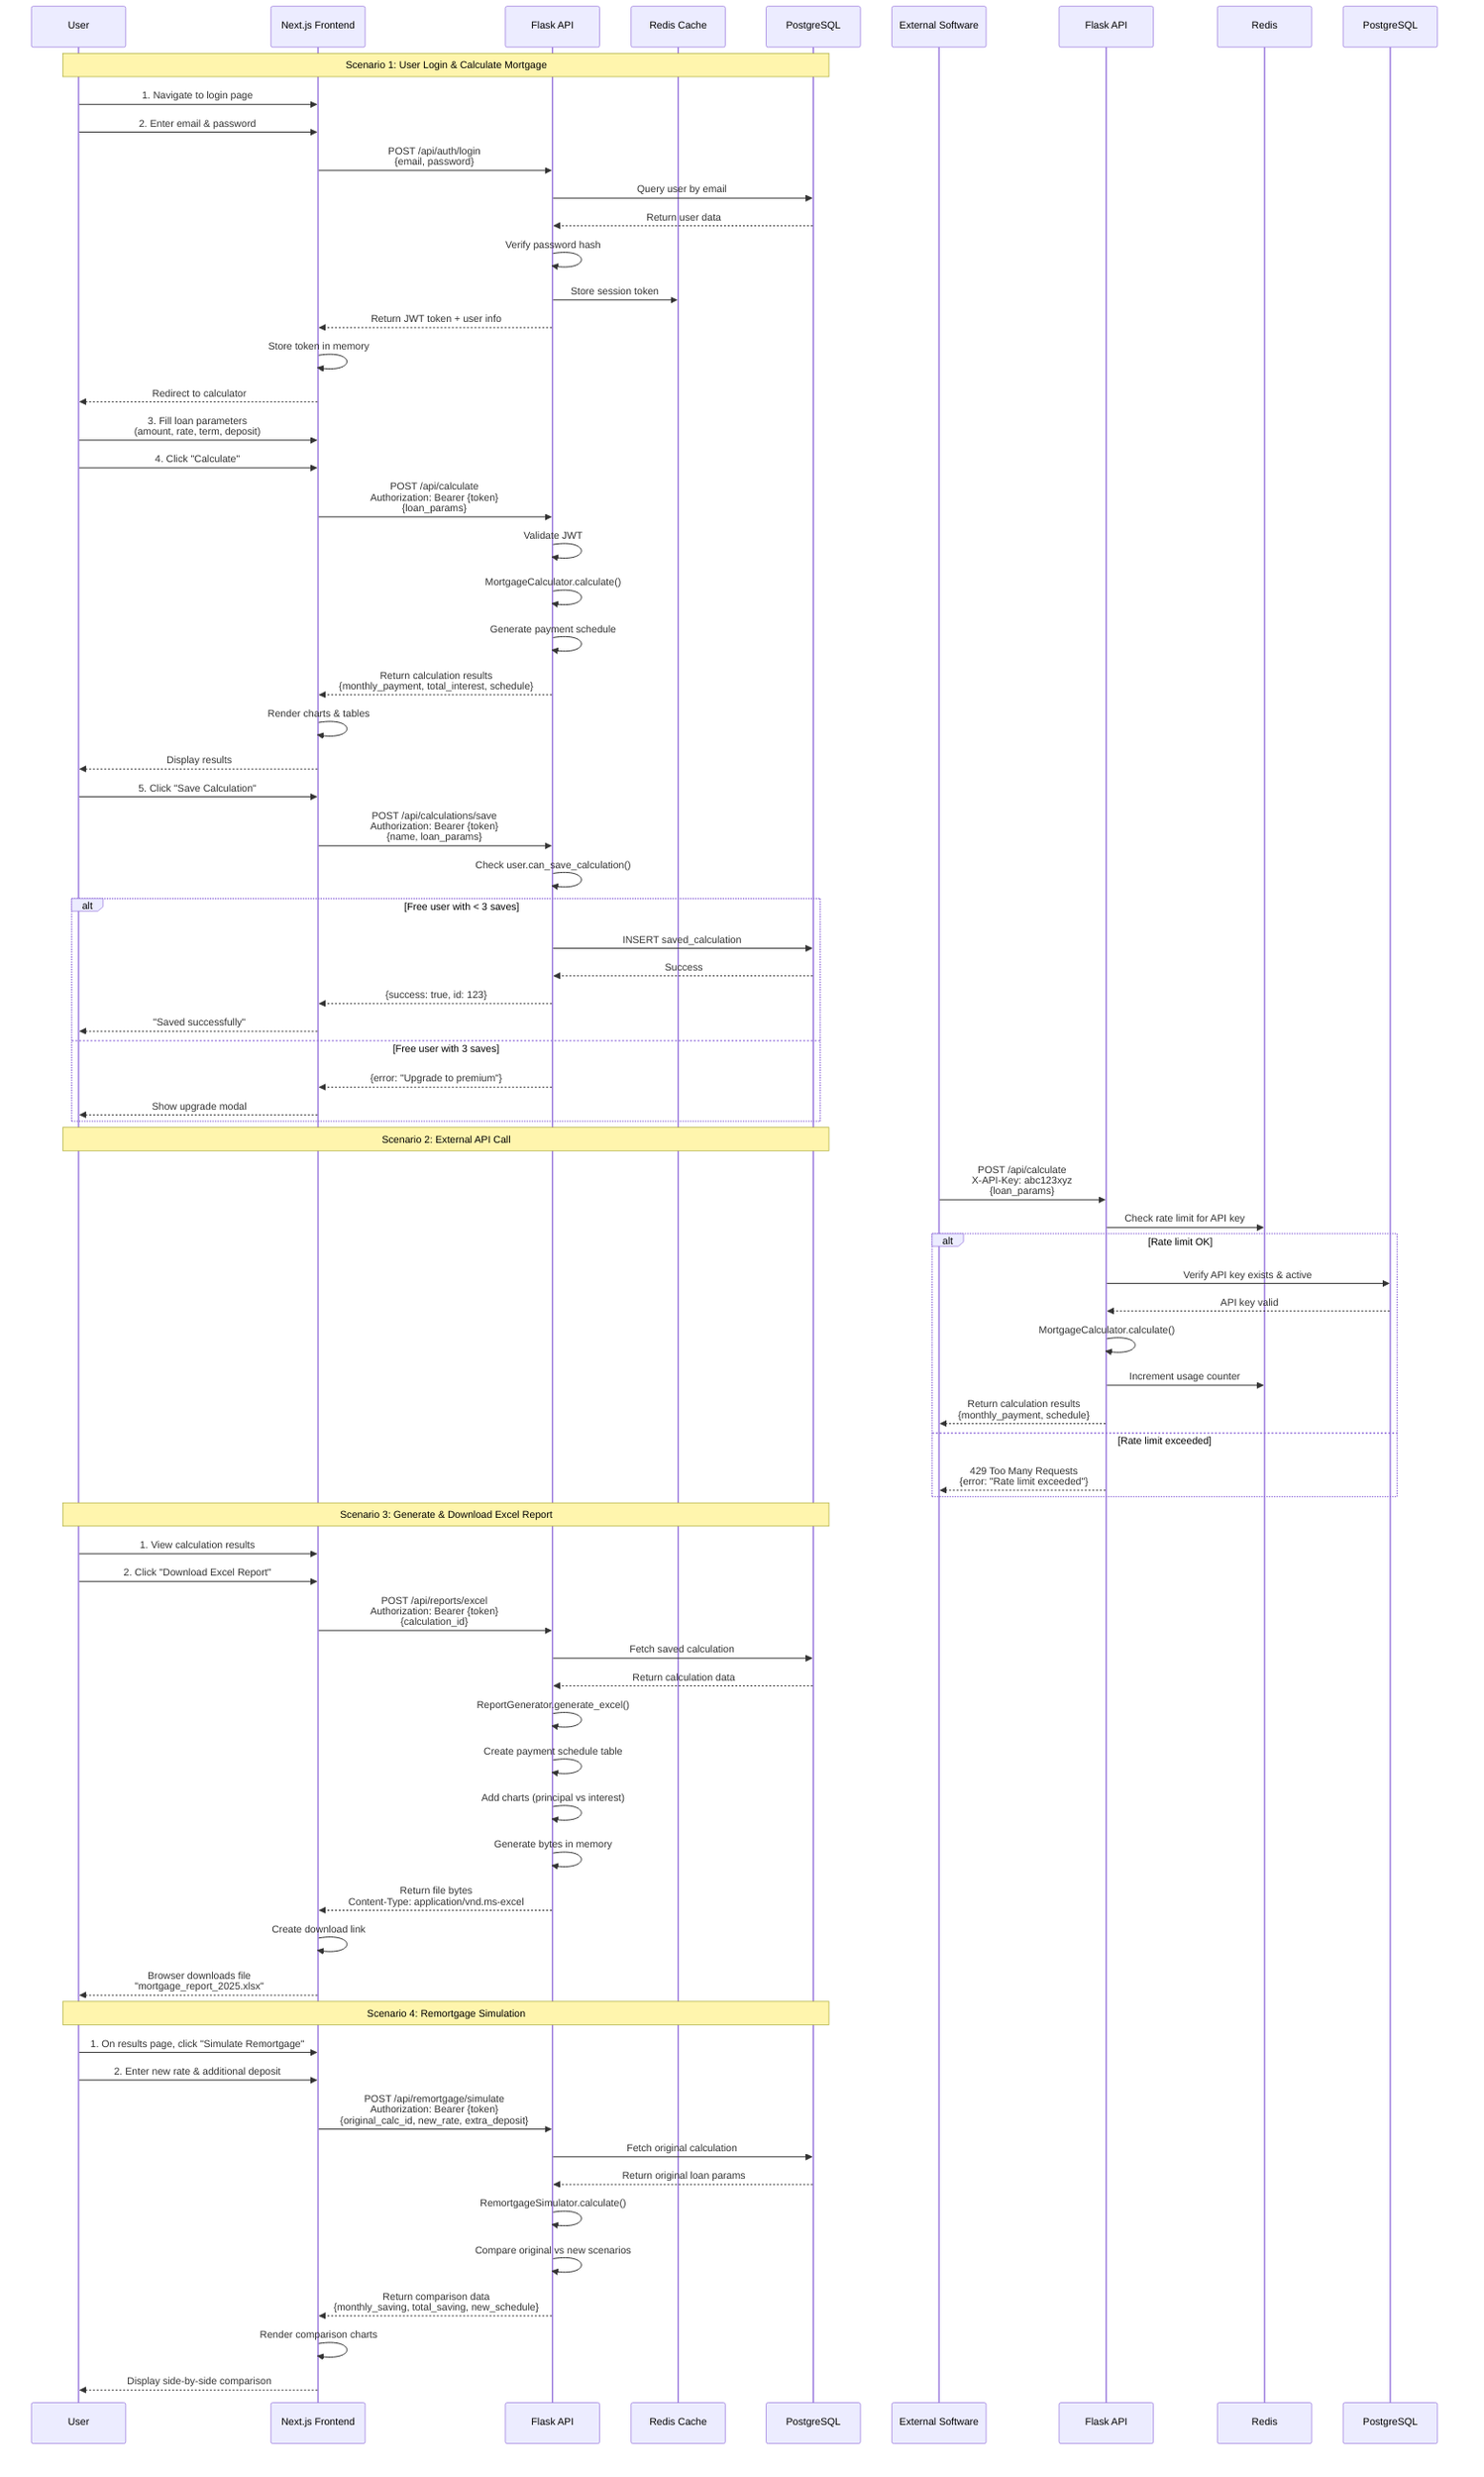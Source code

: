 sequenceDiagram
    %% Scenario 1: User Login and Calculate
    participant U as User
    participant F as Next.js Frontend
    participant A as Flask API
    participant R as Redis Cache
    participant DB as PostgreSQL

    Note over U,DB: Scenario 1: User Login & Calculate Mortgage

    U->>F: 1. Navigate to login page
    U->>F: 2. Enter email & password
    F->>A: POST /api/auth/login<br/>{email, password}
    A->>DB: Query user by email
    DB-->>A: Return user data
    A->>A: Verify password hash
    A->>R: Store session token
    A-->>F: Return JWT token + user info
    F->>F: Store token in memory
    F-->>U: Redirect to calculator

    U->>F: 3. Fill loan parameters<br/>(amount, rate, term, deposit)
    U->>F: 4. Click "Calculate"
    F->>A: POST /api/calculate<br/>Authorization: Bearer {token}<br/>{loan_params}
    A->>A: Validate JWT
    A->>A: MortgageCalculator.calculate()
    A->>A: Generate payment schedule
    A-->>F: Return calculation results<br/>{monthly_payment, total_interest, schedule}
    F->>F: Render charts & tables
    F-->>U: Display results

    U->>F: 5. Click "Save Calculation"
    F->>A: POST /api/calculations/save<br/>Authorization: Bearer {token}<br/>{name, loan_params}
    A->>A: Check user.can_save_calculation()
    alt Free user with < 3 saves
        A->>DB: INSERT saved_calculation
        DB-->>A: Success
        A-->>F: {success: true, id: 123}
        F-->>U: "Saved successfully"
    else Free user with 3 saves
        A-->>F: {error: "Upgrade to premium"}
        F-->>U: Show upgrade modal
    end

    Note over U,DB: Scenario 2: External API Call

    participant API as External Software
    participant A2 as Flask API
    participant R2 as Redis
    participant DB2 as PostgreSQL

    API->>A2: POST /api/calculate<br/>X-API-Key: abc123xyz<br/>{loan_params}
    A2->>R2: Check rate limit for API key
    alt Rate limit OK
        A2->>DB2: Verify API key exists & active
        DB2-->>A2: API key valid
        A2->>A2: MortgageCalculator.calculate()
        A2->>R2: Increment usage counter
        A2-->>API: Return calculation results<br/>{monthly_payment, schedule}
    else Rate limit exceeded
        A2-->>API: 429 Too Many Requests<br/>{error: "Rate limit exceeded"}
    end

    Note over U,DB: Scenario 3: Generate & Download Excel Report

    U->>F: 1. View calculation results
    U->>F: 2. Click "Download Excel Report"
    F->>A: POST /api/reports/excel<br/>Authorization: Bearer {token}<br/>{calculation_id}
    A->>DB: Fetch saved calculation
    DB-->>A: Return calculation data
    A->>A: ReportGenerator.generate_excel()
    A->>A: Create payment schedule table
    A->>A: Add charts (principal vs interest)
    A->>A: Generate bytes in memory
    A-->>F: Return file bytes<br/>Content-Type: application/vnd.ms-excel
    F->>F: Create download link
    F-->>U: Browser downloads file<br/>"mortgage_report_2025.xlsx"

    Note over U,DB: Scenario 4: Remortgage Simulation

    U->>F: 1. On results page, click "Simulate Remortgage"
    U->>F: 2. Enter new rate & additional deposit
    F->>A: POST /api/remortgage/simulate<br/>Authorization: Bearer {token}<br/>{original_calc_id, new_rate, extra_deposit}
    A->>DB: Fetch original calculation
    DB-->>A: Return original loan params
    A->>A: RemortgageSimulator.calculate()
    A->>A: Compare original vs new scenarios
    A-->>F: Return comparison data<br/>{monthly_saving, total_saving, new_schedule}
    F->>F: Render comparison charts
    F-->>U: Display side-by-side comparison